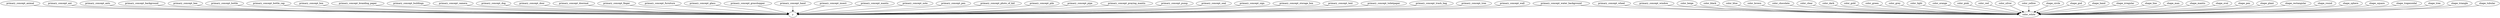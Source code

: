 strict digraph  {
primary_concept_animal;
y;
primary_concept_ant;
primary_concept_ants;
primary_concept_background;
primary_concept_bee;
primary_concept_bottle;
primary_concept_bottle_cap;
primary_concept_box;
primary_concept_branding_paper;
primary_concept_buildings;
primary_concept_camera;
primary_concept_dog;
primary_concept_door;
primary_concept_doormat;
primary_concept_finger;
primary_concept_furniture;
primary_concept_glass;
primary_concept_grasshopper;
primary_concept_hand;
primary_concept_insect;
primary_concept_mantis;
primary_concept_note;
primary_concept_pen;
primary_concept_photo_of_kid;
primary_concept_pile;
primary_concept_pipe;
primary_concept_praying_mantis;
primary_concept_pump;
primary_concept_seal;
primary_concept_sign;
primary_concept_storage_box;
primary_concept_text;
primary_concept_toiletpaper;
primary_concept_trash_bag;
primary_concept_tree;
primary_concept_wall;
primary_concept_water_background;
color_white;
primary_concept_wheel;
primary_concept_window;
color_beige;
color_black;
color_blue;
color_brown;
color_chocolate;
color_clear;
color_dark;
color_gold;
color_green;
color_grey;
color_light;
color_orange;
color_pink;
color_red;
color_silver;
color_yellow;
shape_circle;
shape_god;
shape_hand;
shape_irregular;
shape_line;
shape_man;
shape_mantis;
shape_oval;
shape_pen;
shape_plant;
shape_rectangular;
shape_round;
shape_sphere;
shape_square;
shape_trapezoidal;
shape_tree;
shape_triangle;
shape_tubular;
primary_concept_animal -> y;
primary_concept_ant -> y;
primary_concept_ants -> y;
primary_concept_background -> y;
primary_concept_bee -> y;
primary_concept_bottle -> y;
primary_concept_bottle_cap -> y;
primary_concept_box -> y;
primary_concept_branding_paper -> y;
primary_concept_buildings -> y;
primary_concept_camera -> y;
primary_concept_dog -> y;
primary_concept_door -> y;
primary_concept_doormat -> y;
primary_concept_finger -> y;
primary_concept_furniture -> y;
primary_concept_glass -> y;
primary_concept_grasshopper -> y;
primary_concept_hand -> y;
primary_concept_insect -> y;
primary_concept_mantis -> y;
primary_concept_note -> y;
primary_concept_pen -> y;
primary_concept_photo_of_kid -> y;
primary_concept_pile -> y;
primary_concept_pipe -> y;
primary_concept_praying_mantis -> y;
primary_concept_pump -> y;
primary_concept_seal -> y;
primary_concept_sign -> y;
primary_concept_storage_box -> y;
primary_concept_text -> y;
primary_concept_toiletpaper -> y;
primary_concept_trash_bag -> y;
primary_concept_tree -> y;
primary_concept_wall -> y;
primary_concept_water_background -> y;
primary_concept_water_background -> color_white;
primary_concept_wheel -> color_white;
primary_concept_window -> color_white;
color_beige -> color_white;
color_black -> color_white;
color_blue -> color_white;
color_brown -> color_white;
color_chocolate -> color_white;
color_clear -> color_white;
color_dark -> color_white;
color_gold -> color_white;
color_green -> color_white;
color_grey -> color_white;
color_light -> color_white;
color_orange -> color_white;
color_pink -> color_white;
color_red -> color_white;
color_silver -> color_white;
color_yellow -> color_white;
shape_circle -> color_white;
shape_god -> color_white;
shape_hand -> color_white;
shape_irregular -> color_white;
shape_line -> color_white;
shape_man -> color_white;
shape_mantis -> color_white;
shape_oval -> color_white;
shape_pen -> color_white;
shape_plant -> color_white;
shape_rectangular -> color_white;
shape_round -> color_white;
shape_sphere -> color_white;
shape_square -> color_white;
shape_trapezoidal -> color_white;
shape_tree -> color_white;
shape_triangle -> color_white;
shape_tubular -> color_white;
}
